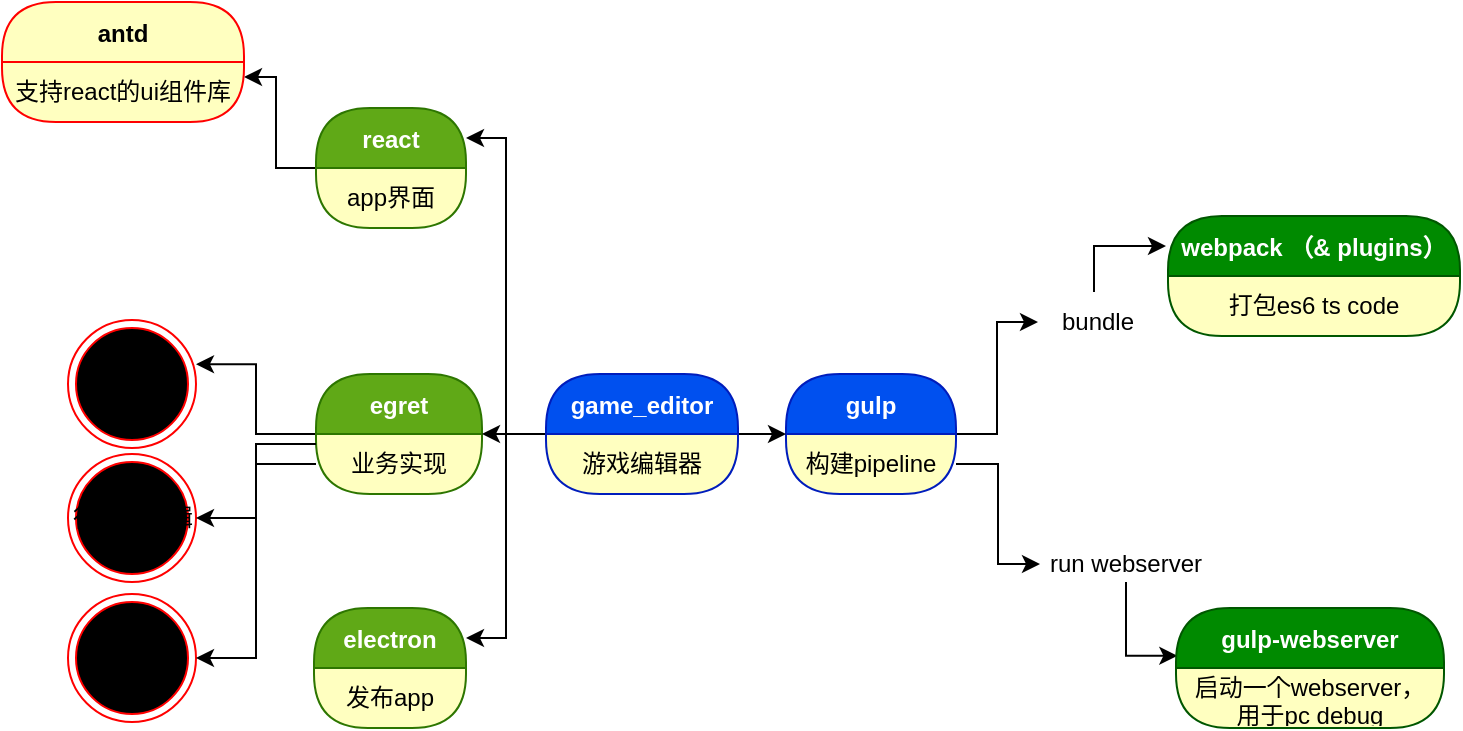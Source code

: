 <mxfile version="20.5.1" type="github">
  <diagram id="RyOypk_LRAsxnf7cehFb" name="第 1 页">
    <mxGraphModel dx="-188" dy="-301" grid="0" gridSize="10" guides="1" tooltips="1" connect="1" arrows="1" fold="1" page="1" pageScale="1" pageWidth="1169" pageHeight="827" math="0" shadow="0">
      <root>
        <mxCell id="0" />
        <mxCell id="1" parent="0" />
        <mxCell id="iCX3cISmmqJYiOSi0hr1-57" style="edgeStyle=orthogonalEdgeStyle;rounded=0;orthogonalLoop=1;jettySize=auto;html=1;entryX=1;entryY=0.25;entryDx=0;entryDy=0;" parent="1" source="iCX3cISmmqJYiOSi0hr1-3" target="iCX3cISmmqJYiOSi0hr1-7" edge="1">
          <mxGeometry relative="1" as="geometry" />
        </mxCell>
        <mxCell id="iCX3cISmmqJYiOSi0hr1-3" value="react" style="swimlane;fontStyle=1;align=center;verticalAlign=middle;childLayout=stackLayout;horizontal=1;startSize=30;horizontalStack=0;resizeParent=0;resizeLast=1;container=0;fontColor=#ffffff;collapsible=0;rounded=1;arcSize=30;strokeColor=#2D7600;fillColor=#60a917;swimlaneFillColor=#ffffc0;dropTarget=0;" parent="1" vertex="1">
          <mxGeometry x="1496" y="1142" width="75" height="60" as="geometry" />
        </mxCell>
        <mxCell id="iCX3cISmmqJYiOSi0hr1-4" value="app界面" style="text;html=1;strokeColor=none;fillColor=none;align=center;verticalAlign=middle;spacingLeft=4;spacingRight=4;whiteSpace=wrap;overflow=hidden;rotatable=0;fontColor=#000000;" parent="iCX3cISmmqJYiOSi0hr1-3" vertex="1">
          <mxGeometry y="30" width="75" height="30" as="geometry" />
        </mxCell>
        <mxCell id="iCX3cISmmqJYiOSi0hr1-6" value="antd" style="swimlane;fontStyle=1;align=center;verticalAlign=middle;childLayout=stackLayout;horizontal=1;startSize=30;horizontalStack=0;resizeParent=0;resizeLast=1;container=0;fontColor=#000000;collapsible=0;rounded=1;arcSize=30;strokeColor=#ff0000;fillColor=#ffffc0;swimlaneFillColor=#ffffc0;dropTarget=0;" parent="1" vertex="1">
          <mxGeometry x="1339" y="1089" width="121" height="60" as="geometry" />
        </mxCell>
        <mxCell id="iCX3cISmmqJYiOSi0hr1-7" value="支持react的ui组件库" style="text;html=1;strokeColor=none;fillColor=none;align=center;verticalAlign=middle;spacingLeft=4;spacingRight=4;whiteSpace=wrap;overflow=hidden;rotatable=0;fontColor=#000000;" parent="iCX3cISmmqJYiOSi0hr1-6" vertex="1">
          <mxGeometry y="30" width="121" height="30" as="geometry" />
        </mxCell>
        <mxCell id="iCX3cISmmqJYiOSi0hr1-55" style="edgeStyle=orthogonalEdgeStyle;rounded=0;orthogonalLoop=1;jettySize=auto;html=1;entryX=1;entryY=0.345;entryDx=0;entryDy=0;entryPerimeter=0;" parent="1" source="iCX3cISmmqJYiOSi0hr1-9" target="iCX3cISmmqJYiOSi0hr1-53" edge="1">
          <mxGeometry relative="1" as="geometry" />
        </mxCell>
        <mxCell id="iCX3cISmmqJYiOSi0hr1-9" value="egret" style="swimlane;fontStyle=1;align=center;verticalAlign=middle;childLayout=stackLayout;horizontal=1;startSize=30;horizontalStack=0;resizeParent=0;resizeLast=1;container=0;fontColor=#ffffff;collapsible=0;rounded=1;arcSize=30;strokeColor=#2D7600;fillColor=#60a917;swimlaneFillColor=#ffffc0;dropTarget=0;" parent="1" vertex="1">
          <mxGeometry x="1496" y="1275" width="83" height="60" as="geometry" />
        </mxCell>
        <mxCell id="iCX3cISmmqJYiOSi0hr1-10" value="业务实现" style="text;html=1;strokeColor=none;fillColor=none;align=center;verticalAlign=middle;spacingLeft=4;spacingRight=4;whiteSpace=wrap;overflow=hidden;rotatable=0;fontColor=#000000;" parent="iCX3cISmmqJYiOSi0hr1-9" vertex="1">
          <mxGeometry y="30" width="83" height="30" as="geometry" />
        </mxCell>
        <mxCell id="iCX3cISmmqJYiOSi0hr1-12" value="Subtitle" style="text;html=1;strokeColor=none;fillColor=none;align=center;verticalAlign=middle;spacingLeft=4;spacingRight=4;whiteSpace=wrap;overflow=hidden;rotatable=0;fontColor=#000000;" parent="iCX3cISmmqJYiOSi0hr1-9" vertex="1">
          <mxGeometry y="60" width="83" as="geometry" />
        </mxCell>
        <mxCell id="iCX3cISmmqJYiOSi0hr1-13" value="webpack （&amp; plugins）" style="swimlane;fontStyle=1;align=center;verticalAlign=middle;childLayout=stackLayout;horizontal=1;startSize=30;horizontalStack=0;resizeParent=0;resizeLast=1;container=0;fontColor=#ffffff;collapsible=0;rounded=1;arcSize=30;strokeColor=#005700;fillColor=#008a00;swimlaneFillColor=#ffffc0;dropTarget=0;" parent="1" vertex="1">
          <mxGeometry x="1922" y="1196" width="146" height="60" as="geometry" />
        </mxCell>
        <mxCell id="yfJCY1lUy-ADghGYg0gO-5" value="打包es6 ts code" style="text;html=1;strokeColor=none;fillColor=none;align=center;verticalAlign=middle;spacingLeft=4;spacingRight=4;whiteSpace=wrap;overflow=hidden;rotatable=0;fontColor=#000000;" vertex="1" parent="iCX3cISmmqJYiOSi0hr1-13">
          <mxGeometry y="30" width="146" as="geometry" />
        </mxCell>
        <mxCell id="iCX3cISmmqJYiOSi0hr1-15" value="打包es6 ts code" style="text;html=1;strokeColor=none;fillColor=none;align=center;verticalAlign=middle;spacingLeft=4;spacingRight=4;whiteSpace=wrap;overflow=hidden;rotatable=0;fontColor=#000000;" parent="iCX3cISmmqJYiOSi0hr1-13" vertex="1">
          <mxGeometry y="30" width="146" height="30" as="geometry" />
        </mxCell>
        <mxCell id="iCX3cISmmqJYiOSi0hr1-36" style="edgeStyle=orthogonalEdgeStyle;rounded=0;orthogonalLoop=1;jettySize=auto;html=1;entryX=0;entryY=0.5;entryDx=0;entryDy=0;" parent="1" source="iCX3cISmmqJYiOSi0hr1-22" target="iCX3cISmmqJYiOSi0hr1-35" edge="1">
          <mxGeometry relative="1" as="geometry" />
        </mxCell>
        <mxCell id="iCX3cISmmqJYiOSi0hr1-22" value="gulp" style="swimlane;fontStyle=1;align=center;verticalAlign=middle;childLayout=stackLayout;horizontal=1;startSize=30;horizontalStack=0;resizeParent=0;resizeLast=1;container=0;fontColor=#ffffff;collapsible=0;rounded=1;arcSize=30;strokeColor=#001DBC;fillColor=#0050ef;swimlaneFillColor=#ffffc0;dropTarget=0;" parent="1" vertex="1">
          <mxGeometry x="1731" y="1275" width="85" height="60" as="geometry" />
        </mxCell>
        <mxCell id="iCX3cISmmqJYiOSi0hr1-23" value="构建pipeline" style="text;html=1;strokeColor=none;fillColor=none;align=center;verticalAlign=middle;spacingLeft=4;spacingRight=4;whiteSpace=wrap;overflow=hidden;rotatable=0;fontColor=#000000;" parent="iCX3cISmmqJYiOSi0hr1-22" vertex="1">
          <mxGeometry y="30" width="85" height="30" as="geometry" />
        </mxCell>
        <mxCell id="iCX3cISmmqJYiOSi0hr1-62" style="edgeStyle=orthogonalEdgeStyle;rounded=0;orthogonalLoop=1;jettySize=auto;html=1;entryX=1;entryY=0.25;entryDx=0;entryDy=0;" parent="1" source="iCX3cISmmqJYiOSi0hr1-25" target="iCX3cISmmqJYiOSi0hr1-3" edge="1">
          <mxGeometry relative="1" as="geometry" />
        </mxCell>
        <mxCell id="iCX3cISmmqJYiOSi0hr1-63" style="edgeStyle=orthogonalEdgeStyle;rounded=0;orthogonalLoop=1;jettySize=auto;html=1;entryX=1;entryY=0;entryDx=0;entryDy=0;" parent="1" source="iCX3cISmmqJYiOSi0hr1-25" target="iCX3cISmmqJYiOSi0hr1-10" edge="1">
          <mxGeometry relative="1" as="geometry">
            <Array as="points">
              <mxPoint x="1674" y="1305" />
              <mxPoint x="1674" y="1305" />
            </Array>
          </mxGeometry>
        </mxCell>
        <mxCell id="iCX3cISmmqJYiOSi0hr1-64" style="edgeStyle=orthogonalEdgeStyle;rounded=0;orthogonalLoop=1;jettySize=auto;html=1;entryX=1;entryY=0.25;entryDx=0;entryDy=0;" parent="1" source="iCX3cISmmqJYiOSi0hr1-25" target="iCX3cISmmqJYiOSi0hr1-44" edge="1">
          <mxGeometry relative="1" as="geometry" />
        </mxCell>
        <mxCell id="yfJCY1lUy-ADghGYg0gO-4" style="edgeStyle=orthogonalEdgeStyle;rounded=0;orthogonalLoop=1;jettySize=auto;html=1;" edge="1" parent="1" source="iCX3cISmmqJYiOSi0hr1-25" target="iCX3cISmmqJYiOSi0hr1-22">
          <mxGeometry relative="1" as="geometry" />
        </mxCell>
        <mxCell id="iCX3cISmmqJYiOSi0hr1-25" value="game_editor" style="swimlane;fontStyle=1;align=center;verticalAlign=middle;childLayout=stackLayout;horizontal=1;startSize=30;horizontalStack=0;resizeParent=0;resizeLast=1;container=0;fontColor=#ffffff;collapsible=0;rounded=1;arcSize=30;strokeColor=#001DBC;fillColor=#0050ef;swimlaneFillColor=#ffffc0;dropTarget=0;" parent="1" vertex="1">
          <mxGeometry x="1611" y="1275" width="96" height="60" as="geometry" />
        </mxCell>
        <mxCell id="iCX3cISmmqJYiOSi0hr1-26" value="游戏编辑器" style="text;html=1;strokeColor=none;fillColor=none;align=center;verticalAlign=middle;spacingLeft=4;spacingRight=4;whiteSpace=wrap;overflow=hidden;rotatable=0;fontColor=#000000;" parent="iCX3cISmmqJYiOSi0hr1-25" vertex="1">
          <mxGeometry y="30" width="96" height="30" as="geometry" />
        </mxCell>
        <mxCell id="iCX3cISmmqJYiOSi0hr1-47" value="发布app" style="text;html=1;strokeColor=none;fillColor=none;align=center;verticalAlign=middle;spacingLeft=4;spacingRight=4;whiteSpace=wrap;overflow=hidden;rotatable=0;fontColor=#000000;" parent="iCX3cISmmqJYiOSi0hr1-25" vertex="1">
          <mxGeometry y="60" width="96" as="geometry" />
        </mxCell>
        <mxCell id="iCX3cISmmqJYiOSi0hr1-66" style="edgeStyle=orthogonalEdgeStyle;rounded=0;orthogonalLoop=1;jettySize=auto;html=1;entryX=0;entryY=0.25;entryDx=0;entryDy=0;" parent="1" edge="1">
          <mxGeometry relative="1" as="geometry">
            <Array as="points">
              <mxPoint x="1885" y="1211" />
            </Array>
            <mxPoint x="1885.0" y="1234" as="sourcePoint" />
            <mxPoint x="1921" y="1211" as="targetPoint" />
          </mxGeometry>
        </mxCell>
        <mxCell id="iCX3cISmmqJYiOSi0hr1-35" value="bundle" style="text;html=1;strokeColor=none;fillColor=none;align=center;verticalAlign=middle;whiteSpace=wrap;rounded=0;" parent="1" vertex="1">
          <mxGeometry x="1857" y="1234" width="60" height="30" as="geometry" />
        </mxCell>
        <mxCell id="iCX3cISmmqJYiOSi0hr1-65" style="edgeStyle=orthogonalEdgeStyle;rounded=0;orthogonalLoop=1;jettySize=auto;html=1;entryX=0.005;entryY=0.398;entryDx=0;entryDy=0;entryPerimeter=0;exitX=0.5;exitY=1;exitDx=0;exitDy=0;" parent="1" source="iCX3cISmmqJYiOSi0hr1-38" target="iCX3cISmmqJYiOSi0hr1-39" edge="1">
          <mxGeometry relative="1" as="geometry">
            <Array as="points">
              <mxPoint x="1901" y="1416" />
            </Array>
          </mxGeometry>
        </mxCell>
        <mxCell id="iCX3cISmmqJYiOSi0hr1-38" value="run webserver" style="text;html=1;strokeColor=none;fillColor=none;align=center;verticalAlign=middle;whiteSpace=wrap;rounded=0;" parent="1" vertex="1">
          <mxGeometry x="1858" y="1361" width="86" height="18" as="geometry" />
        </mxCell>
        <mxCell id="iCX3cISmmqJYiOSi0hr1-39" value="gulp-webserver" style="swimlane;fontStyle=1;align=center;verticalAlign=middle;childLayout=stackLayout;horizontal=1;startSize=30;horizontalStack=0;resizeParent=0;resizeLast=1;container=0;fontColor=#ffffff;collapsible=0;rounded=1;arcSize=30;strokeColor=#005700;fillColor=#008a00;swimlaneFillColor=#ffffc0;dropTarget=0;" parent="1" vertex="1">
          <mxGeometry x="1926" y="1392" width="134" height="60" as="geometry" />
        </mxCell>
        <mxCell id="iCX3cISmmqJYiOSi0hr1-40" value="启动一个webserver，用于pc debug" style="text;html=1;strokeColor=none;fillColor=none;align=center;verticalAlign=middle;spacingLeft=4;spacingRight=4;whiteSpace=wrap;overflow=hidden;rotatable=0;fontColor=#000000;" parent="iCX3cISmmqJYiOSi0hr1-39" vertex="1">
          <mxGeometry y="30" width="134" height="30" as="geometry" />
        </mxCell>
        <mxCell id="iCX3cISmmqJYiOSi0hr1-43" style="edgeStyle=orthogonalEdgeStyle;rounded=0;orthogonalLoop=1;jettySize=auto;html=1;entryX=0;entryY=0.5;entryDx=0;entryDy=0;" parent="1" source="iCX3cISmmqJYiOSi0hr1-23" target="iCX3cISmmqJYiOSi0hr1-38" edge="1">
          <mxGeometry relative="1" as="geometry" />
        </mxCell>
        <mxCell id="iCX3cISmmqJYiOSi0hr1-44" value="electron" style="swimlane;fontStyle=1;align=center;verticalAlign=middle;childLayout=stackLayout;horizontal=1;startSize=30;horizontalStack=0;resizeParent=0;resizeLast=1;container=0;fontColor=#ffffff;collapsible=0;rounded=1;arcSize=30;strokeColor=#2D7600;fillColor=#60a917;swimlaneFillColor=#ffffc0;dropTarget=0;" parent="1" vertex="1">
          <mxGeometry x="1495" y="1392" width="76" height="60" as="geometry" />
        </mxCell>
        <mxCell id="iCX3cISmmqJYiOSi0hr1-45" value="发布app" style="text;html=1;strokeColor=none;fillColor=none;align=center;verticalAlign=middle;spacingLeft=4;spacingRight=4;whiteSpace=wrap;overflow=hidden;rotatable=0;fontColor=#000000;" parent="iCX3cISmmqJYiOSi0hr1-44" vertex="1">
          <mxGeometry y="30" width="76" height="30" as="geometry" />
        </mxCell>
        <mxCell id="iCX3cISmmqJYiOSi0hr1-53" value="地图编辑" style="ellipse;html=1;shape=endState;fillColor=#000000;strokeColor=#ff0000;" parent="1" vertex="1">
          <mxGeometry x="1372" y="1248" width="64" height="64" as="geometry" />
        </mxCell>
        <mxCell id="iCX3cISmmqJYiOSi0hr1-54" value="行为树编辑" style="ellipse;html=1;shape=endState;fillColor=#000000;strokeColor=#ff0000;" parent="1" vertex="1">
          <mxGeometry x="1372" y="1315" width="64" height="64" as="geometry" />
        </mxCell>
        <mxCell id="iCX3cISmmqJYiOSi0hr1-56" style="edgeStyle=orthogonalEdgeStyle;rounded=0;orthogonalLoop=1;jettySize=auto;html=1;" parent="1" source="iCX3cISmmqJYiOSi0hr1-10" target="iCX3cISmmqJYiOSi0hr1-54" edge="1">
          <mxGeometry relative="1" as="geometry">
            <Array as="points">
              <mxPoint x="1466" y="1310" />
              <mxPoint x="1466" y="1347" />
            </Array>
          </mxGeometry>
        </mxCell>
        <mxCell id="yfJCY1lUy-ADghGYg0gO-1" value="other..." style="ellipse;html=1;shape=endState;fillColor=#000000;strokeColor=#ff0000;" vertex="1" parent="1">
          <mxGeometry x="1372" y="1385" width="64" height="64" as="geometry" />
        </mxCell>
        <mxCell id="yfJCY1lUy-ADghGYg0gO-3" style="edgeStyle=orthogonalEdgeStyle;rounded=0;orthogonalLoop=1;jettySize=auto;html=1;exitX=0;exitY=0.5;exitDx=0;exitDy=0;entryX=1;entryY=0.5;entryDx=0;entryDy=0;" edge="1" parent="1" source="iCX3cISmmqJYiOSi0hr1-10" target="yfJCY1lUy-ADghGYg0gO-1">
          <mxGeometry relative="1" as="geometry" />
        </mxCell>
      </root>
    </mxGraphModel>
  </diagram>
</mxfile>
